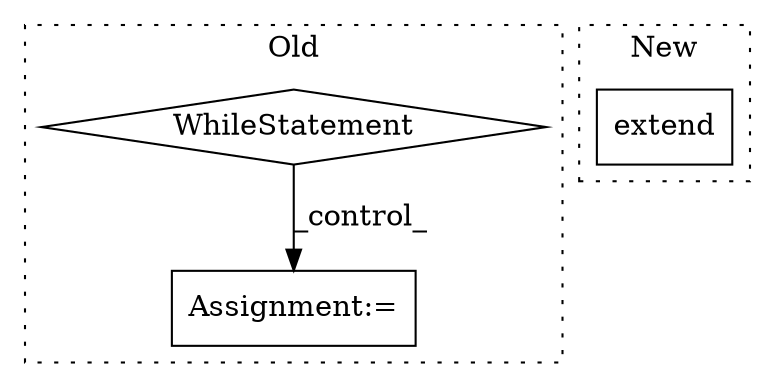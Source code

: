 digraph G {
subgraph cluster0 {
1 [label="WhileStatement" a="61" s="1823,1836" l="7,2" shape="diamond"];
3 [label="Assignment:=" a="7" s="1882" l="1" shape="box"];
label = "Old";
style="dotted";
}
subgraph cluster1 {
2 [label="extend" a="32" s="2148,2166" l="7,1" shape="box"];
label = "New";
style="dotted";
}
1 -> 3 [label="_control_"];
}